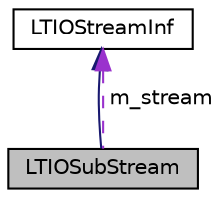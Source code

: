 digraph "LTIOSubStream"
{
  bgcolor="transparent";
  edge [fontname="Helvetica",fontsize="10",labelfontname="Helvetica",labelfontsize="10"];
  node [fontname="Helvetica",fontsize="10",shape=record];
  Node1 [label="LTIOSubStream",height=0.2,width=0.4,color="black", fillcolor="grey75", style="filled" fontcolor="black"];
  Node2 -> Node1 [dir="back",color="midnightblue",fontsize="10",style="solid",fontname="Helvetica"];
  Node2 [label="LTIOStreamInf",height=0.2,width=0.4,color="black",URL="$a00073.html",tooltip="Abstract definition of a stream. "];
  Node2 -> Node1 [dir="back",color="darkorchid3",fontsize="10",style="dashed",label=" m_stream" ,fontname="Helvetica"];
}

